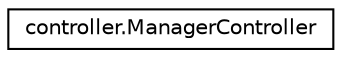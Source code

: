 digraph "Graphical Class Hierarchy"
{
  edge [fontname="Helvetica",fontsize="10",labelfontname="Helvetica",labelfontsize="10"];
  node [fontname="Helvetica",fontsize="10",shape=record];
  rankdir="LR";
  Node0 [label="controller.ManagerController",height=0.2,width=0.4,color="black", fillcolor="white", style="filled",URL="$classcontroller_1_1_manager_controller.html"];
}
